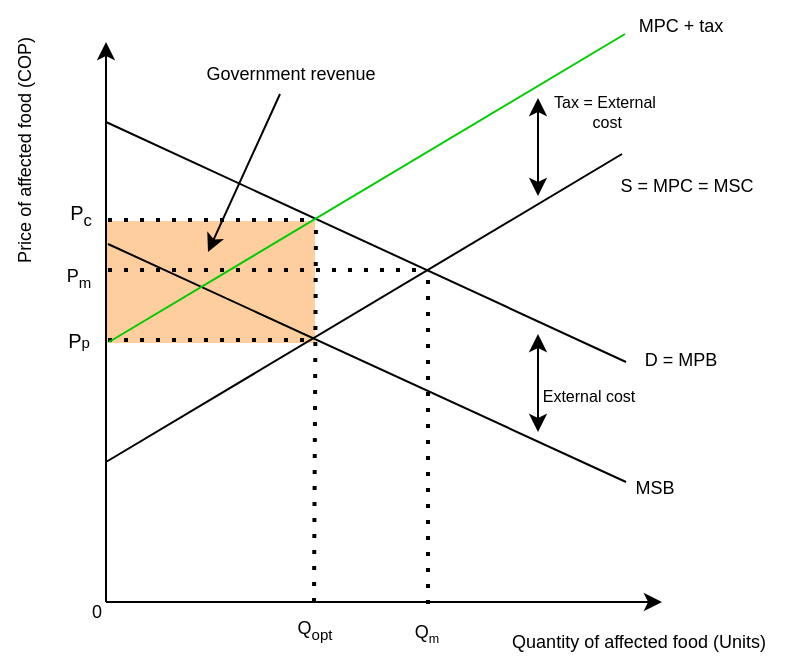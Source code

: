 <mxfile version="24.4.4" type="github">
  <diagram name="Страница — 1" id="shIplyw9JGgYR1BFI03_">
    <mxGraphModel dx="1293" dy="845" grid="0" gridSize="10" guides="1" tooltips="1" connect="1" arrows="1" fold="1" page="1" pageScale="1" pageWidth="827" pageHeight="1169" math="0" shadow="0">
      <root>
        <mxCell id="0" />
        <mxCell id="1" parent="0" />
        <mxCell id="_2TXAsaJ7clUbLfZttWF-94" value="" style="rounded=0;whiteSpace=wrap;html=1;fillColor=#FFCE9F;strokeColor=#FFCE9F;" parent="1" vertex="1">
          <mxGeometry x="226" y="227" width="103" height="60" as="geometry" />
        </mxCell>
        <mxCell id="_2TXAsaJ7clUbLfZttWF-2" value="" style="endArrow=classic;html=1;rounded=0;" parent="1" edge="1">
          <mxGeometry width="50" height="50" relative="1" as="geometry">
            <mxPoint x="225" y="417" as="sourcePoint" />
            <mxPoint x="225" y="137" as="targetPoint" />
          </mxGeometry>
        </mxCell>
        <mxCell id="_2TXAsaJ7clUbLfZttWF-3" value="" style="endArrow=classic;html=1;rounded=0;" parent="1" edge="1">
          <mxGeometry width="50" height="50" relative="1" as="geometry">
            <mxPoint x="225" y="417" as="sourcePoint" />
            <mxPoint x="503" y="417" as="targetPoint" />
          </mxGeometry>
        </mxCell>
        <mxCell id="_2TXAsaJ7clUbLfZttWF-4" value="" style="endArrow=none;html=1;rounded=0;" parent="1" edge="1">
          <mxGeometry width="50" height="50" relative="1" as="geometry">
            <mxPoint x="225" y="347" as="sourcePoint" />
            <mxPoint x="483" y="193" as="targetPoint" />
          </mxGeometry>
        </mxCell>
        <mxCell id="_2TXAsaJ7clUbLfZttWF-7" value="" style="endArrow=none;html=1;rounded=0;" parent="1" edge="1">
          <mxGeometry width="50" height="50" relative="1" as="geometry">
            <mxPoint x="225" y="177" as="sourcePoint" />
            <mxPoint x="485" y="297" as="targetPoint" />
          </mxGeometry>
        </mxCell>
        <mxCell id="_2TXAsaJ7clUbLfZttWF-9" value="" style="endArrow=none;html=1;rounded=0;" parent="1" edge="1">
          <mxGeometry width="50" height="50" relative="1" as="geometry">
            <mxPoint x="226" y="238" as="sourcePoint" />
            <mxPoint x="485" y="357" as="targetPoint" />
          </mxGeometry>
        </mxCell>
        <mxCell id="_2TXAsaJ7clUbLfZttWF-10" value="" style="endArrow=none;dashed=1;html=1;dashPattern=1 3;strokeWidth=2;rounded=0;" parent="1" edge="1">
          <mxGeometry width="50" height="50" relative="1" as="geometry">
            <mxPoint x="329" y="417" as="sourcePoint" />
            <mxPoint x="330" y="225" as="targetPoint" />
          </mxGeometry>
        </mxCell>
        <mxCell id="_2TXAsaJ7clUbLfZttWF-11" value="" style="endArrow=none;dashed=1;html=1;dashPattern=1 3;strokeWidth=2;rounded=0;" parent="1" edge="1">
          <mxGeometry width="50" height="50" relative="1" as="geometry">
            <mxPoint x="226" y="286" as="sourcePoint" />
            <mxPoint x="326" y="286" as="targetPoint" />
          </mxGeometry>
        </mxCell>
        <mxCell id="_2TXAsaJ7clUbLfZttWF-12" value="" style="endArrow=none;dashed=1;html=1;dashPattern=1 3;strokeWidth=2;rounded=0;" parent="1" edge="1">
          <mxGeometry width="50" height="50" relative="1" as="geometry">
            <mxPoint x="386" y="418" as="sourcePoint" />
            <mxPoint x="386" y="253" as="targetPoint" />
          </mxGeometry>
        </mxCell>
        <mxCell id="_2TXAsaJ7clUbLfZttWF-13" value="" style="endArrow=none;dashed=1;html=1;dashPattern=1 3;strokeWidth=2;rounded=0;" parent="1" edge="1">
          <mxGeometry width="50" height="50" relative="1" as="geometry">
            <mxPoint x="226" y="251" as="sourcePoint" />
            <mxPoint x="385" y="251" as="targetPoint" />
          </mxGeometry>
        </mxCell>
        <mxCell id="_2TXAsaJ7clUbLfZttWF-25" value="&lt;font style=&quot;font-size: 9px;&quot;&gt;Price of affected food (COP)&lt;/font&gt;" style="text;html=1;align=center;verticalAlign=middle;resizable=0;points=[];autosize=1;strokeColor=none;fillColor=none;rotation=-90;fontSize=9;" parent="1" vertex="1">
          <mxGeometry x="109" y="180" width="151" height="24" as="geometry" />
        </mxCell>
        <mxCell id="_2TXAsaJ7clUbLfZttWF-26" value="&lt;font style=&quot;font-size: 9px;&quot;&gt;Quantity of affected food (Units)&lt;/font&gt;" style="text;html=1;align=center;verticalAlign=middle;resizable=0;points=[];autosize=1;strokeColor=none;fillColor=none;rotation=0;fontSize=9;" parent="1" vertex="1">
          <mxGeometry x="407" y="425" width="167" height="24" as="geometry" />
        </mxCell>
        <mxCell id="_2TXAsaJ7clUbLfZttWF-27" value="Q&lt;sub&gt;opt&lt;/sub&gt;" style="text;html=1;align=center;verticalAlign=middle;resizable=0;points=[];autosize=1;strokeColor=none;fillColor=none;rotation=0;fontSize=9;" parent="1" vertex="1">
          <mxGeometry x="310" y="418" width="37" height="26" as="geometry" />
        </mxCell>
        <mxCell id="_2TXAsaJ7clUbLfZttWF-28" value="Q&lt;span style=&quot;font-size: 7.5px;&quot;&gt;&lt;sub&gt;m&lt;/sub&gt;&lt;/span&gt;" style="text;html=1;align=center;verticalAlign=middle;resizable=0;points=[];autosize=1;strokeColor=none;fillColor=none;rotation=0;fontSize=9;" parent="1" vertex="1">
          <mxGeometry x="369" y="419" width="31" height="25" as="geometry" />
        </mxCell>
        <mxCell id="_2TXAsaJ7clUbLfZttWF-29" value="&lt;sub&gt;&lt;font size=&quot;1&quot;&gt;P&lt;/font&gt;p&lt;/sub&gt;" style="text;html=1;align=center;verticalAlign=middle;resizable=0;points=[];autosize=1;strokeColor=none;fillColor=none;rotation=0;fontSize=9;" parent="1" vertex="1">
          <mxGeometry x="196" y="272.5" width="30" height="27" as="geometry" />
        </mxCell>
        <mxCell id="_2TXAsaJ7clUbLfZttWF-30" value="P&lt;sub&gt;m&lt;/sub&gt;" style="text;html=1;align=center;verticalAlign=middle;resizable=0;points=[];autosize=1;strokeColor=none;fillColor=none;rotation=0;fontSize=9;" parent="1" vertex="1">
          <mxGeometry x="195.5" y="242" width="31" height="26" as="geometry" />
        </mxCell>
        <mxCell id="_2TXAsaJ7clUbLfZttWF-31" value="" style="endArrow=classic;startArrow=classic;html=1;rounded=0;" parent="1" edge="1">
          <mxGeometry width="50" height="50" relative="1" as="geometry">
            <mxPoint x="441" y="332" as="sourcePoint" />
            <mxPoint x="441" y="283" as="targetPoint" />
          </mxGeometry>
        </mxCell>
        <mxCell id="_2TXAsaJ7clUbLfZttWF-32" value="&lt;font style=&quot;font-size: 8px;&quot;&gt;External cost&lt;/font&gt;" style="text;html=1;align=center;verticalAlign=middle;resizable=0;points=[];autosize=1;strokeColor=none;fillColor=none;rotation=0;fontSize=8;" parent="1" vertex="1">
          <mxGeometry x="434" y="303" width="64" height="21" as="geometry" />
        </mxCell>
        <mxCell id="_2TXAsaJ7clUbLfZttWF-33" value="0" style="text;html=1;align=center;verticalAlign=middle;resizable=0;points=[];autosize=1;strokeColor=none;fillColor=none;rotation=0;fontSize=9;" parent="1" vertex="1">
          <mxGeometry x="208" y="410" width="24" height="24" as="geometry" />
        </mxCell>
        <mxCell id="_2TXAsaJ7clUbLfZttWF-34" value="&lt;font style=&quot;font-size: 9px;&quot;&gt;D = MPB&lt;/font&gt;" style="text;html=1;align=center;verticalAlign=middle;resizable=0;points=[];autosize=1;strokeColor=none;fillColor=none;rotation=0;fontSize=9;" parent="1" vertex="1">
          <mxGeometry x="482" y="283.5" width="60" height="24" as="geometry" />
        </mxCell>
        <mxCell id="_2TXAsaJ7clUbLfZttWF-35" value="&lt;font style=&quot;font-size: 9px;&quot;&gt;MSB&lt;/font&gt;" style="text;html=1;align=center;verticalAlign=middle;resizable=0;points=[];autosize=1;strokeColor=none;fillColor=none;rotation=0;fontSize=9;" parent="1" vertex="1">
          <mxGeometry x="478" y="348" width="42" height="24" as="geometry" />
        </mxCell>
        <mxCell id="_2TXAsaJ7clUbLfZttWF-36" value="S = MPC = MSC" style="text;html=1;align=center;verticalAlign=middle;resizable=0;points=[];autosize=1;strokeColor=none;fillColor=none;rotation=0;fontSize=9;" parent="1" vertex="1">
          <mxGeometry x="466" y="197" width="97" height="24" as="geometry" />
        </mxCell>
        <mxCell id="_2TXAsaJ7clUbLfZttWF-88" value="" style="endArrow=none;html=1;rounded=0;strokeColor=#00CC00;" parent="1" edge="1">
          <mxGeometry width="50" height="50" relative="1" as="geometry">
            <mxPoint x="226.5" y="287" as="sourcePoint" />
            <mxPoint x="484.5" y="133" as="targetPoint" />
          </mxGeometry>
        </mxCell>
        <mxCell id="_2TXAsaJ7clUbLfZttWF-89" value="MPC + tax" style="text;html=1;align=center;verticalAlign=middle;resizable=0;points=[];autosize=1;strokeColor=none;fillColor=none;rotation=0;fontSize=9;" parent="1" vertex="1">
          <mxGeometry x="478" y="117" width="67" height="24" as="geometry" />
        </mxCell>
        <mxCell id="_2TXAsaJ7clUbLfZttWF-90" value="" style="endArrow=classic;startArrow=classic;html=1;rounded=0;" parent="1" edge="1">
          <mxGeometry width="50" height="50" relative="1" as="geometry">
            <mxPoint x="441" y="214" as="sourcePoint" />
            <mxPoint x="441" y="165" as="targetPoint" />
          </mxGeometry>
        </mxCell>
        <mxCell id="_2TXAsaJ7clUbLfZttWF-91" value="&lt;font style=&quot;font-size: 8px;&quot;&gt;Tax = External&lt;/font&gt;&lt;div&gt;&lt;font style=&quot;font-size: 8px;&quot;&gt;&amp;nbsp;cost&lt;/font&gt;&lt;/div&gt;" style="text;html=1;align=center;verticalAlign=middle;resizable=0;points=[];autosize=1;strokeColor=none;fillColor=none;rotation=0;fontSize=8;" parent="1" vertex="1">
          <mxGeometry x="439" y="156" width="69" height="31" as="geometry" />
        </mxCell>
        <mxCell id="_2TXAsaJ7clUbLfZttWF-92" value="&lt;sub&gt;&lt;font size=&quot;1&quot;&gt;P&lt;sub&gt;c&lt;/sub&gt;&lt;/font&gt;&lt;/sub&gt;" style="text;html=1;align=center;verticalAlign=middle;resizable=0;points=[];autosize=1;strokeColor=none;fillColor=none;rotation=0;fontSize=9;" parent="1" vertex="1">
          <mxGeometry x="196" y="207" width="31" height="31" as="geometry" />
        </mxCell>
        <mxCell id="_2TXAsaJ7clUbLfZttWF-93" value="" style="endArrow=none;dashed=1;html=1;dashPattern=1 3;strokeWidth=2;rounded=0;" parent="1" edge="1">
          <mxGeometry width="50" height="50" relative="1" as="geometry">
            <mxPoint x="226" y="226" as="sourcePoint" />
            <mxPoint x="330" y="226" as="targetPoint" />
          </mxGeometry>
        </mxCell>
        <mxCell id="_2TXAsaJ7clUbLfZttWF-96" value="" style="endArrow=classic;html=1;rounded=0;" parent="1" edge="1">
          <mxGeometry width="50" height="50" relative="1" as="geometry">
            <mxPoint x="312" y="163" as="sourcePoint" />
            <mxPoint x="276" y="242" as="targetPoint" />
          </mxGeometry>
        </mxCell>
        <mxCell id="_2TXAsaJ7clUbLfZttWF-97" value="Government revenue" style="text;html=1;align=center;verticalAlign=middle;resizable=0;points=[];autosize=1;strokeColor=none;fillColor=none;rotation=0;fontSize=9;" parent="1" vertex="1">
          <mxGeometry x="258" y="141" width="118" height="24" as="geometry" />
        </mxCell>
      </root>
    </mxGraphModel>
  </diagram>
</mxfile>
